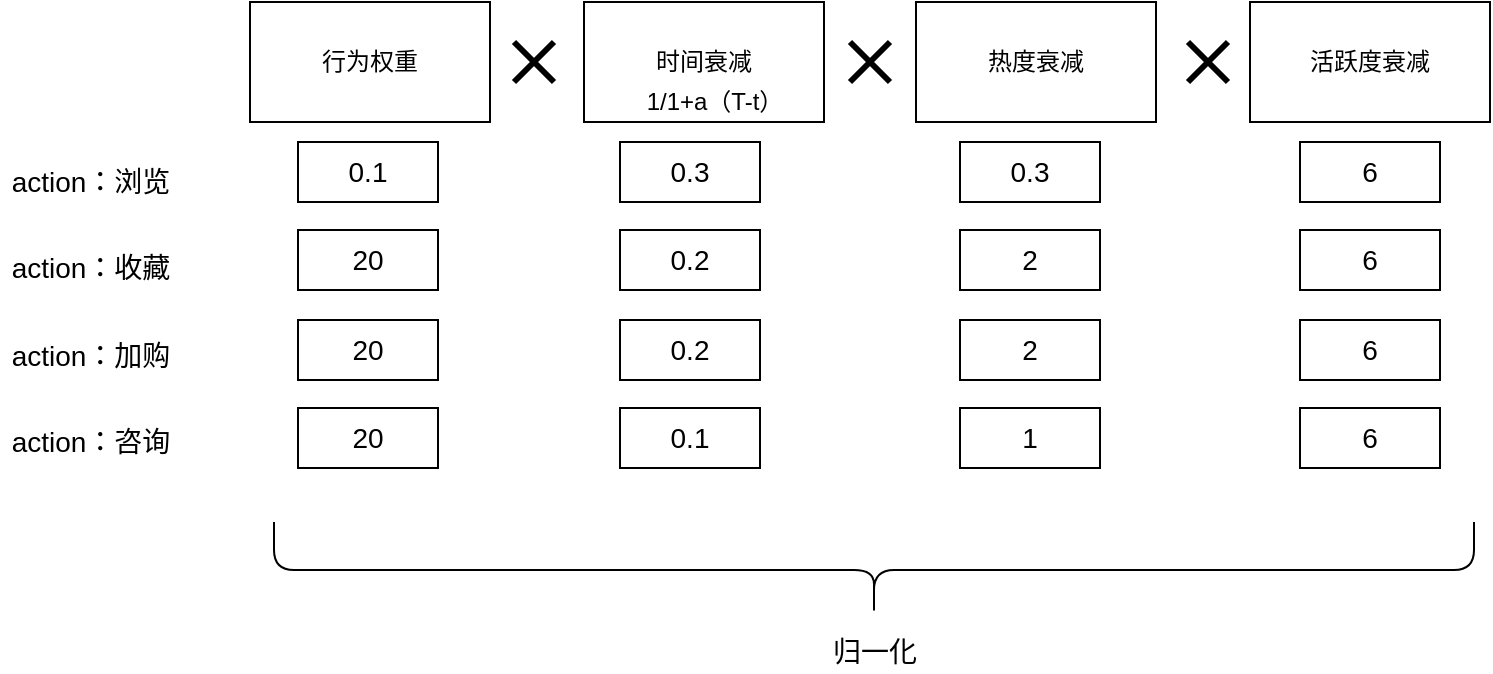 <mxfile version="17.1.2" type="github">
  <diagram id="Nf9d43UAX67dq9_h-hgD" name="Page-1">
    <mxGraphModel dx="1350" dy="772" grid="1" gridSize="10" guides="1" tooltips="1" connect="1" arrows="1" fold="1" page="1" pageScale="1" pageWidth="827" pageHeight="1169" math="0" shadow="0">
      <root>
        <mxCell id="0" />
        <mxCell id="1" parent="0" />
        <mxCell id="9YEBq9Bi1FaMwtoSq2sg-1" value="行为权重" style="whiteSpace=wrap;html=1;flipH=1;flipV=1;" vertex="1" parent="1">
          <mxGeometry x="140" y="260" width="120" height="60" as="geometry" />
        </mxCell>
        <mxCell id="9YEBq9Bi1FaMwtoSq2sg-2" value="时间衰减" style="whiteSpace=wrap;html=1;flipH=1;flipV=1;" vertex="1" parent="1">
          <mxGeometry x="307" y="260" width="120" height="60" as="geometry" />
        </mxCell>
        <mxCell id="9YEBq9Bi1FaMwtoSq2sg-3" value="热度衰减" style="whiteSpace=wrap;html=1;flipH=1;flipV=1;" vertex="1" parent="1">
          <mxGeometry x="473" y="260" width="120" height="60" as="geometry" />
        </mxCell>
        <mxCell id="9YEBq9Bi1FaMwtoSq2sg-4" value="活跃度衰减" style="whiteSpace=wrap;html=1;flipH=1;flipV=1;" vertex="1" parent="1">
          <mxGeometry x="640" y="260" width="120" height="60" as="geometry" />
        </mxCell>
        <mxCell id="9YEBq9Bi1FaMwtoSq2sg-6" value="1/1+a（T-t）" style="text;html=1;align=center;verticalAlign=middle;resizable=0;points=[];autosize=1;strokeColor=none;fillColor=none;" vertex="1" parent="1">
          <mxGeometry x="332" y="300" width="80" height="20" as="geometry" />
        </mxCell>
        <mxCell id="9YEBq9Bi1FaMwtoSq2sg-7" value="action：浏览" style="text;html=1;align=center;verticalAlign=middle;resizable=0;points=[];autosize=1;strokeColor=none;fillColor=none;fontSize=14;" vertex="1" parent="1">
          <mxGeometry x="15" y="340" width="90" height="20" as="geometry" />
        </mxCell>
        <mxCell id="9YEBq9Bi1FaMwtoSq2sg-8" value="action：收藏" style="text;html=1;align=center;verticalAlign=middle;resizable=0;points=[];autosize=1;strokeColor=none;fillColor=none;fontSize=14;" vertex="1" parent="1">
          <mxGeometry x="15" y="383" width="90" height="20" as="geometry" />
        </mxCell>
        <mxCell id="9YEBq9Bi1FaMwtoSq2sg-9" value="action：加购" style="text;html=1;align=center;verticalAlign=middle;resizable=0;points=[];autosize=1;strokeColor=none;fillColor=none;fontSize=14;" vertex="1" parent="1">
          <mxGeometry x="15" y="427" width="90" height="20" as="geometry" />
        </mxCell>
        <mxCell id="9YEBq9Bi1FaMwtoSq2sg-10" value="action：咨询" style="text;html=1;align=center;verticalAlign=middle;resizable=0;points=[];autosize=1;strokeColor=none;fillColor=none;fontSize=14;" vertex="1" parent="1">
          <mxGeometry x="15" y="470" width="90" height="20" as="geometry" />
        </mxCell>
        <mxCell id="9YEBq9Bi1FaMwtoSq2sg-11" value="0.1" style="whiteSpace=wrap;html=1;fontSize=14;" vertex="1" parent="1">
          <mxGeometry x="164" y="330" width="70" height="30" as="geometry" />
        </mxCell>
        <mxCell id="9YEBq9Bi1FaMwtoSq2sg-12" value="20" style="whiteSpace=wrap;html=1;fontSize=14;" vertex="1" parent="1">
          <mxGeometry x="164" y="374" width="70" height="30" as="geometry" />
        </mxCell>
        <mxCell id="9YEBq9Bi1FaMwtoSq2sg-13" value="20" style="whiteSpace=wrap;html=1;fontSize=14;" vertex="1" parent="1">
          <mxGeometry x="164" y="419" width="70" height="30" as="geometry" />
        </mxCell>
        <mxCell id="9YEBq9Bi1FaMwtoSq2sg-14" value="20" style="whiteSpace=wrap;html=1;fontSize=14;" vertex="1" parent="1">
          <mxGeometry x="164" y="463" width="70" height="30" as="geometry" />
        </mxCell>
        <mxCell id="9YEBq9Bi1FaMwtoSq2sg-15" value="0.3" style="whiteSpace=wrap;html=1;fontSize=14;" vertex="1" parent="1">
          <mxGeometry x="325" y="330" width="70" height="30" as="geometry" />
        </mxCell>
        <mxCell id="9YEBq9Bi1FaMwtoSq2sg-16" value="0.2" style="whiteSpace=wrap;html=1;fontSize=14;" vertex="1" parent="1">
          <mxGeometry x="325" y="374" width="70" height="30" as="geometry" />
        </mxCell>
        <mxCell id="9YEBq9Bi1FaMwtoSq2sg-17" value="0.2" style="whiteSpace=wrap;html=1;fontSize=14;" vertex="1" parent="1">
          <mxGeometry x="325" y="419" width="70" height="30" as="geometry" />
        </mxCell>
        <mxCell id="9YEBq9Bi1FaMwtoSq2sg-18" value="0.1" style="whiteSpace=wrap;html=1;fontSize=14;" vertex="1" parent="1">
          <mxGeometry x="325" y="463" width="70" height="30" as="geometry" />
        </mxCell>
        <mxCell id="9YEBq9Bi1FaMwtoSq2sg-19" value="0.3" style="whiteSpace=wrap;html=1;fontSize=14;" vertex="1" parent="1">
          <mxGeometry x="495" y="330" width="70" height="30" as="geometry" />
        </mxCell>
        <mxCell id="9YEBq9Bi1FaMwtoSq2sg-20" value="2" style="whiteSpace=wrap;html=1;fontSize=14;" vertex="1" parent="1">
          <mxGeometry x="495" y="374" width="70" height="30" as="geometry" />
        </mxCell>
        <mxCell id="9YEBq9Bi1FaMwtoSq2sg-21" value="2" style="whiteSpace=wrap;html=1;fontSize=14;" vertex="1" parent="1">
          <mxGeometry x="495" y="419" width="70" height="30" as="geometry" />
        </mxCell>
        <mxCell id="9YEBq9Bi1FaMwtoSq2sg-22" value="1" style="whiteSpace=wrap;html=1;fontSize=14;" vertex="1" parent="1">
          <mxGeometry x="495" y="463" width="70" height="30" as="geometry" />
        </mxCell>
        <mxCell id="9YEBq9Bi1FaMwtoSq2sg-23" value="6" style="whiteSpace=wrap;html=1;fontSize=14;" vertex="1" parent="1">
          <mxGeometry x="665" y="330" width="70" height="30" as="geometry" />
        </mxCell>
        <mxCell id="9YEBq9Bi1FaMwtoSq2sg-24" value="6" style="whiteSpace=wrap;html=1;fontSize=14;" vertex="1" parent="1">
          <mxGeometry x="665" y="374" width="70" height="30" as="geometry" />
        </mxCell>
        <mxCell id="9YEBq9Bi1FaMwtoSq2sg-25" value="6" style="whiteSpace=wrap;html=1;fontSize=14;" vertex="1" parent="1">
          <mxGeometry x="665" y="419" width="70" height="30" as="geometry" />
        </mxCell>
        <mxCell id="9YEBq9Bi1FaMwtoSq2sg-26" value="6" style="whiteSpace=wrap;html=1;fontSize=14;" vertex="1" parent="1">
          <mxGeometry x="665" y="463" width="70" height="30" as="geometry" />
        </mxCell>
        <mxCell id="9YEBq9Bi1FaMwtoSq2sg-27" value="" style="shape=umlDestroy;whiteSpace=wrap;html=1;strokeWidth=3;fontSize=14;" vertex="1" parent="1">
          <mxGeometry x="272" y="280" width="20" height="20" as="geometry" />
        </mxCell>
        <mxCell id="9YEBq9Bi1FaMwtoSq2sg-28" value="" style="shape=umlDestroy;whiteSpace=wrap;html=1;strokeWidth=3;fontSize=14;" vertex="1" parent="1">
          <mxGeometry x="440" y="280" width="20" height="20" as="geometry" />
        </mxCell>
        <mxCell id="9YEBq9Bi1FaMwtoSq2sg-29" value="" style="shape=umlDestroy;whiteSpace=wrap;html=1;strokeWidth=3;fontSize=14;" vertex="1" parent="1">
          <mxGeometry x="609" y="280" width="20" height="20" as="geometry" />
        </mxCell>
        <mxCell id="9YEBq9Bi1FaMwtoSq2sg-30" value="" style="shape=curlyBracket;whiteSpace=wrap;html=1;rounded=1;flipH=1;fontSize=14;rotation=90;size=0.5;" vertex="1" parent="1">
          <mxGeometry x="428" y="244" width="48" height="600" as="geometry" />
        </mxCell>
        <mxCell id="9YEBq9Bi1FaMwtoSq2sg-31" value="归一化" style="text;html=1;align=center;verticalAlign=middle;resizable=0;points=[];autosize=1;strokeColor=none;fillColor=none;fontSize=14;" vertex="1" parent="1">
          <mxGeometry x="422" y="575" width="60" height="20" as="geometry" />
        </mxCell>
      </root>
    </mxGraphModel>
  </diagram>
</mxfile>
